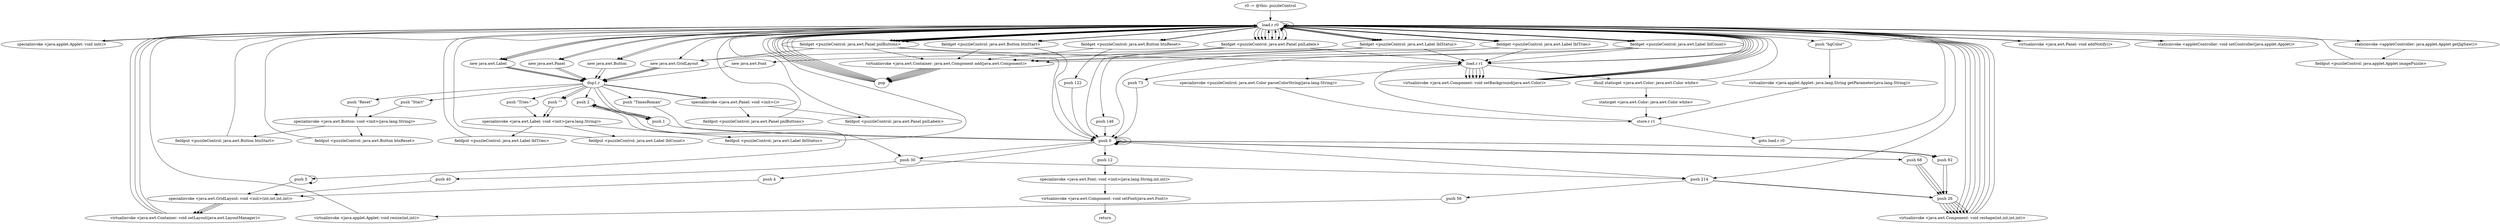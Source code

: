 digraph "" {
    "r0 := @this: puzzleControl"
    "load.r r0"
    "r0 := @this: puzzleControl"->"load.r r0";
    "specialinvoke <java.applet.Applet: void init()>"
    "load.r r0"->"specialinvoke <java.applet.Applet: void init()>";
    "specialinvoke <java.applet.Applet: void init()>"->"load.r r0";
    "new java.awt.GridLayout"
    "load.r r0"->"new java.awt.GridLayout";
    "dup1.r"
    "new java.awt.GridLayout"->"dup1.r";
    "push 2"
    "dup1.r"->"push 2";
    "push 1"
    "push 2"->"push 1";
    "push 0"
    "push 1"->"push 0";
    "push 4"
    "push 0"->"push 4";
    "specialinvoke <java.awt.GridLayout: void <init>(int,int,int,int)>"
    "push 4"->"specialinvoke <java.awt.GridLayout: void <init>(int,int,int,int)>";
    "virtualinvoke <java.awt.Container: void setLayout(java.awt.LayoutManager)>"
    "specialinvoke <java.awt.GridLayout: void <init>(int,int,int,int)>"->"virtualinvoke <java.awt.Container: void setLayout(java.awt.LayoutManager)>";
    "virtualinvoke <java.awt.Container: void setLayout(java.awt.LayoutManager)>"->"load.r r0";
    "virtualinvoke <java.awt.Panel: void addNotify()>"
    "load.r r0"->"virtualinvoke <java.awt.Panel: void addNotify()>";
    "virtualinvoke <java.awt.Panel: void addNotify()>"->"load.r r0";
    "push 214"
    "load.r r0"->"push 214";
    "push 56"
    "push 214"->"push 56";
    "virtualinvoke <java.applet.Applet: void resize(int,int)>"
    "push 56"->"virtualinvoke <java.applet.Applet: void resize(int,int)>";
    "virtualinvoke <java.applet.Applet: void resize(int,int)>"->"load.r r0";
    "new java.awt.Panel"
    "load.r r0"->"new java.awt.Panel";
    "new java.awt.Panel"->"dup1.r";
    "specialinvoke <java.awt.Panel: void <init>()>"
    "dup1.r"->"specialinvoke <java.awt.Panel: void <init>()>";
    "fieldput <puzzleControl: java.awt.Panel pnlButtons>"
    "specialinvoke <java.awt.Panel: void <init>()>"->"fieldput <puzzleControl: java.awt.Panel pnlButtons>";
    "fieldput <puzzleControl: java.awt.Panel pnlButtons>"->"load.r r0";
    "fieldget <puzzleControl: java.awt.Panel pnlButtons>"
    "load.r r0"->"fieldget <puzzleControl: java.awt.Panel pnlButtons>";
    "fieldget <puzzleControl: java.awt.Panel pnlButtons>"->"new java.awt.GridLayout";
    "new java.awt.GridLayout"->"dup1.r";
    "dup1.r"->"push 1";
    "push 1"->"push 2";
    "push 30"
    "push 2"->"push 30";
    "push 40"
    "push 30"->"push 40";
    "push 40"->"specialinvoke <java.awt.GridLayout: void <init>(int,int,int,int)>";
    "specialinvoke <java.awt.GridLayout: void <init>(int,int,int,int)>"->"virtualinvoke <java.awt.Container: void setLayout(java.awt.LayoutManager)>";
    "virtualinvoke <java.awt.Container: void setLayout(java.awt.LayoutManager)>"->"load.r r0";
    "load.r r0"->"fieldget <puzzleControl: java.awt.Panel pnlButtons>";
    "fieldget <puzzleControl: java.awt.Panel pnlButtons>"->"push 0";
    "push 0"->"push 0";
    "push 0"->"push 214";
    "push 26"
    "push 214"->"push 26";
    "virtualinvoke <java.awt.Component: void reshape(int,int,int,int)>"
    "push 26"->"virtualinvoke <java.awt.Component: void reshape(int,int,int,int)>";
    "virtualinvoke <java.awt.Component: void reshape(int,int,int,int)>"->"load.r r0";
    "load.r r0"->"load.r r0";
    "load.r r0"->"fieldget <puzzleControl: java.awt.Panel pnlButtons>";
    "virtualinvoke <java.awt.Container: java.awt.Component add(java.awt.Component)>"
    "fieldget <puzzleControl: java.awt.Panel pnlButtons>"->"virtualinvoke <java.awt.Container: java.awt.Component add(java.awt.Component)>";
    "pop"
    "virtualinvoke <java.awt.Container: java.awt.Component add(java.awt.Component)>"->"pop";
    "pop"->"load.r r0";
    "new java.awt.Button"
    "load.r r0"->"new java.awt.Button";
    "new java.awt.Button"->"dup1.r";
    "push \"Start\""
    "dup1.r"->"push \"Start\"";
    "specialinvoke <java.awt.Button: void <init>(java.lang.String)>"
    "push \"Start\""->"specialinvoke <java.awt.Button: void <init>(java.lang.String)>";
    "fieldput <puzzleControl: java.awt.Button btnStart>"
    "specialinvoke <java.awt.Button: void <init>(java.lang.String)>"->"fieldput <puzzleControl: java.awt.Button btnStart>";
    "fieldput <puzzleControl: java.awt.Button btnStart>"->"load.r r0";
    "fieldget <puzzleControl: java.awt.Button btnStart>"
    "load.r r0"->"fieldget <puzzleControl: java.awt.Button btnStart>";
    "fieldget <puzzleControl: java.awt.Button btnStart>"->"push 0";
    "push 0"->"push 0";
    "push 92"
    "push 0"->"push 92";
    "push 92"->"push 26";
    "push 26"->"virtualinvoke <java.awt.Component: void reshape(int,int,int,int)>";
    "virtualinvoke <java.awt.Component: void reshape(int,int,int,int)>"->"load.r r0";
    "load.r r0"->"fieldget <puzzleControl: java.awt.Panel pnlButtons>";
    "fieldget <puzzleControl: java.awt.Panel pnlButtons>"->"load.r r0";
    "load.r r0"->"fieldget <puzzleControl: java.awt.Button btnStart>";
    "fieldget <puzzleControl: java.awt.Button btnStart>"->"virtualinvoke <java.awt.Container: java.awt.Component add(java.awt.Component)>";
    "virtualinvoke <java.awt.Container: java.awt.Component add(java.awt.Component)>"->"pop";
    "pop"->"load.r r0";
    "load.r r0"->"new java.awt.Button";
    "new java.awt.Button"->"dup1.r";
    "push \"Reset\""
    "dup1.r"->"push \"Reset\"";
    "push \"Reset\""->"specialinvoke <java.awt.Button: void <init>(java.lang.String)>";
    "fieldput <puzzleControl: java.awt.Button btnReset>"
    "specialinvoke <java.awt.Button: void <init>(java.lang.String)>"->"fieldput <puzzleControl: java.awt.Button btnReset>";
    "fieldput <puzzleControl: java.awt.Button btnReset>"->"load.r r0";
    "fieldget <puzzleControl: java.awt.Button btnReset>"
    "load.r r0"->"fieldget <puzzleControl: java.awt.Button btnReset>";
    "push 122"
    "fieldget <puzzleControl: java.awt.Button btnReset>"->"push 122";
    "push 122"->"push 0";
    "push 0"->"push 92";
    "push 92"->"push 26";
    "push 26"->"virtualinvoke <java.awt.Component: void reshape(int,int,int,int)>";
    "virtualinvoke <java.awt.Component: void reshape(int,int,int,int)>"->"load.r r0";
    "load.r r0"->"fieldget <puzzleControl: java.awt.Panel pnlButtons>";
    "fieldget <puzzleControl: java.awt.Panel pnlButtons>"->"load.r r0";
    "load.r r0"->"fieldget <puzzleControl: java.awt.Button btnReset>";
    "fieldget <puzzleControl: java.awt.Button btnReset>"->"virtualinvoke <java.awt.Container: java.awt.Component add(java.awt.Component)>";
    "virtualinvoke <java.awt.Container: java.awt.Component add(java.awt.Component)>"->"pop";
    "pop"->"load.r r0";
    "load.r r0"->"new java.awt.Panel";
    "new java.awt.Panel"->"dup1.r";
    "dup1.r"->"specialinvoke <java.awt.Panel: void <init>()>";
    "fieldput <puzzleControl: java.awt.Panel pnlLabels>"
    "specialinvoke <java.awt.Panel: void <init>()>"->"fieldput <puzzleControl: java.awt.Panel pnlLabels>";
    "fieldput <puzzleControl: java.awt.Panel pnlLabels>"->"load.r r0";
    "fieldget <puzzleControl: java.awt.Panel pnlLabels>"
    "load.r r0"->"fieldget <puzzleControl: java.awt.Panel pnlLabels>";
    "fieldget <puzzleControl: java.awt.Panel pnlLabels>"->"new java.awt.GridLayout";
    "new java.awt.GridLayout"->"dup1.r";
    "dup1.r"->"push 1";
    "push 1"->"push 2";
    "push 5"
    "push 2"->"push 5";
    "push 5"->"push 5";
    "push 5"->"specialinvoke <java.awt.GridLayout: void <init>(int,int,int,int)>";
    "specialinvoke <java.awt.GridLayout: void <init>(int,int,int,int)>"->"virtualinvoke <java.awt.Container: void setLayout(java.awt.LayoutManager)>";
    "virtualinvoke <java.awt.Container: void setLayout(java.awt.LayoutManager)>"->"load.r r0";
    "load.r r0"->"fieldget <puzzleControl: java.awt.Panel pnlLabels>";
    "fieldget <puzzleControl: java.awt.Panel pnlLabels>"->"push 0";
    "push 0"->"push 30";
    "push 30"->"push 214";
    "push 214"->"push 26";
    "push 26"->"virtualinvoke <java.awt.Component: void reshape(int,int,int,int)>";
    "virtualinvoke <java.awt.Component: void reshape(int,int,int,int)>"->"load.r r0";
    "load.r r0"->"load.r r0";
    "load.r r0"->"fieldget <puzzleControl: java.awt.Panel pnlLabels>";
    "fieldget <puzzleControl: java.awt.Panel pnlLabels>"->"virtualinvoke <java.awt.Container: java.awt.Component add(java.awt.Component)>";
    "virtualinvoke <java.awt.Container: java.awt.Component add(java.awt.Component)>"->"pop";
    "pop"->"load.r r0";
    "new java.awt.Label"
    "load.r r0"->"new java.awt.Label";
    "new java.awt.Label"->"dup1.r";
    "push \"Tries:\""
    "dup1.r"->"push \"Tries:\"";
    "specialinvoke <java.awt.Label: void <init>(java.lang.String)>"
    "push \"Tries:\""->"specialinvoke <java.awt.Label: void <init>(java.lang.String)>";
    "fieldput <puzzleControl: java.awt.Label lblTries>"
    "specialinvoke <java.awt.Label: void <init>(java.lang.String)>"->"fieldput <puzzleControl: java.awt.Label lblTries>";
    "fieldput <puzzleControl: java.awt.Label lblTries>"->"load.r r0";
    "fieldget <puzzleControl: java.awt.Label lblTries>"
    "load.r r0"->"fieldget <puzzleControl: java.awt.Label lblTries>";
    "fieldget <puzzleControl: java.awt.Label lblTries>"->"push 0";
    "push 0"->"push 0";
    "push 68"
    "push 0"->"push 68";
    "push 68"->"push 26";
    "push 26"->"virtualinvoke <java.awt.Component: void reshape(int,int,int,int)>";
    "virtualinvoke <java.awt.Component: void reshape(int,int,int,int)>"->"load.r r0";
    "load.r r0"->"fieldget <puzzleControl: java.awt.Panel pnlLabels>";
    "fieldget <puzzleControl: java.awt.Panel pnlLabels>"->"load.r r0";
    "load.r r0"->"fieldget <puzzleControl: java.awt.Label lblTries>";
    "fieldget <puzzleControl: java.awt.Label lblTries>"->"virtualinvoke <java.awt.Container: java.awt.Component add(java.awt.Component)>";
    "virtualinvoke <java.awt.Container: java.awt.Component add(java.awt.Component)>"->"pop";
    "pop"->"load.r r0";
    "load.r r0"->"new java.awt.Label";
    "new java.awt.Label"->"dup1.r";
    "push \"\""
    "dup1.r"->"push \"\"";
    "push \"\""->"specialinvoke <java.awt.Label: void <init>(java.lang.String)>";
    "fieldput <puzzleControl: java.awt.Label lblCount>"
    "specialinvoke <java.awt.Label: void <init>(java.lang.String)>"->"fieldput <puzzleControl: java.awt.Label lblCount>";
    "fieldput <puzzleControl: java.awt.Label lblCount>"->"load.r r0";
    "fieldget <puzzleControl: java.awt.Label lblCount>"
    "load.r r0"->"fieldget <puzzleControl: java.awt.Label lblCount>";
    "push 73"
    "fieldget <puzzleControl: java.awt.Label lblCount>"->"push 73";
    "push 73"->"push 0";
    "push 0"->"push 68";
    "push 68"->"push 26";
    "push 26"->"virtualinvoke <java.awt.Component: void reshape(int,int,int,int)>";
    "virtualinvoke <java.awt.Component: void reshape(int,int,int,int)>"->"load.r r0";
    "load.r r0"->"fieldget <puzzleControl: java.awt.Panel pnlLabels>";
    "fieldget <puzzleControl: java.awt.Panel pnlLabels>"->"load.r r0";
    "load.r r0"->"fieldget <puzzleControl: java.awt.Label lblCount>";
    "fieldget <puzzleControl: java.awt.Label lblCount>"->"virtualinvoke <java.awt.Container: java.awt.Component add(java.awt.Component)>";
    "virtualinvoke <java.awt.Container: java.awt.Component add(java.awt.Component)>"->"pop";
    "pop"->"load.r r0";
    "load.r r0"->"new java.awt.Label";
    "new java.awt.Label"->"dup1.r";
    "dup1.r"->"push \"\"";
    "push \"\""->"specialinvoke <java.awt.Label: void <init>(java.lang.String)>";
    "fieldput <puzzleControl: java.awt.Label lblStatus>"
    "specialinvoke <java.awt.Label: void <init>(java.lang.String)>"->"fieldput <puzzleControl: java.awt.Label lblStatus>";
    "fieldput <puzzleControl: java.awt.Label lblStatus>"->"load.r r0";
    "fieldget <puzzleControl: java.awt.Label lblStatus>"
    "load.r r0"->"fieldget <puzzleControl: java.awt.Label lblStatus>";
    "push 146"
    "fieldget <puzzleControl: java.awt.Label lblStatus>"->"push 146";
    "push 146"->"push 0";
    "push 0"->"push 68";
    "push 68"->"push 26";
    "push 26"->"virtualinvoke <java.awt.Component: void reshape(int,int,int,int)>";
    "virtualinvoke <java.awt.Component: void reshape(int,int,int,int)>"->"load.r r0";
    "load.r r0"->"fieldget <puzzleControl: java.awt.Panel pnlLabels>";
    "fieldget <puzzleControl: java.awt.Panel pnlLabels>"->"load.r r0";
    "load.r r0"->"fieldget <puzzleControl: java.awt.Label lblStatus>";
    "fieldget <puzzleControl: java.awt.Label lblStatus>"->"virtualinvoke <java.awt.Container: java.awt.Component add(java.awt.Component)>";
    "virtualinvoke <java.awt.Container: java.awt.Component add(java.awt.Component)>"->"pop";
    "pop"->"load.r r0";
    "staticinvoke <appletController: void setController(java.applet.Applet)>"
    "load.r r0"->"staticinvoke <appletController: void setController(java.applet.Applet)>";
    "staticinvoke <appletController: void setController(java.applet.Applet)>"->"load.r r0";
    "staticinvoke <appletController: java.applet.Applet getJigSaw()>"
    "load.r r0"->"staticinvoke <appletController: java.applet.Applet getJigSaw()>";
    "fieldput <puzzleControl: java.applet.Applet imagePuzzle>"
    "staticinvoke <appletController: java.applet.Applet getJigSaw()>"->"fieldput <puzzleControl: java.applet.Applet imagePuzzle>";
    "fieldput <puzzleControl: java.applet.Applet imagePuzzle>"->"load.r r0";
    "push \"bgColor\""
    "load.r r0"->"push \"bgColor\"";
    "virtualinvoke <java.applet.Applet: java.lang.String getParameter(java.lang.String)>"
    "push \"bgColor\""->"virtualinvoke <java.applet.Applet: java.lang.String getParameter(java.lang.String)>";
    "store.r r1"
    "virtualinvoke <java.applet.Applet: java.lang.String getParameter(java.lang.String)>"->"store.r r1";
    "load.r r1"
    "store.r r1"->"load.r r1";
    "ifnull staticget <java.awt.Color: java.awt.Color white>"
    "load.r r1"->"ifnull staticget <java.awt.Color: java.awt.Color white>";
    "ifnull staticget <java.awt.Color: java.awt.Color white>"->"load.r r0";
    "load.r r0"->"load.r r1";
    "specialinvoke <puzzleControl: java.awt.Color parseColorString(java.lang.String)>"
    "load.r r1"->"specialinvoke <puzzleControl: java.awt.Color parseColorString(java.lang.String)>";
    "specialinvoke <puzzleControl: java.awt.Color parseColorString(java.lang.String)>"->"store.r r1";
    "goto load.r r0"
    "store.r r1"->"goto load.r r0";
    "goto load.r r0"->"load.r r0";
    "load.r r0"->"fieldget <puzzleControl: java.awt.Label lblStatus>";
    "fieldget <puzzleControl: java.awt.Label lblStatus>"->"load.r r1";
    "virtualinvoke <java.awt.Component: void setBackground(java.awt.Color)>"
    "load.r r1"->"virtualinvoke <java.awt.Component: void setBackground(java.awt.Color)>";
    "virtualinvoke <java.awt.Component: void setBackground(java.awt.Color)>"->"load.r r0";
    "load.r r0"->"fieldget <puzzleControl: java.awt.Label lblTries>";
    "fieldget <puzzleControl: java.awt.Label lblTries>"->"load.r r1";
    "load.r r1"->"virtualinvoke <java.awt.Component: void setBackground(java.awt.Color)>";
    "virtualinvoke <java.awt.Component: void setBackground(java.awt.Color)>"->"load.r r0";
    "load.r r0"->"fieldget <puzzleControl: java.awt.Label lblCount>";
    "fieldget <puzzleControl: java.awt.Label lblCount>"->"load.r r1";
    "load.r r1"->"virtualinvoke <java.awt.Component: void setBackground(java.awt.Color)>";
    "virtualinvoke <java.awt.Component: void setBackground(java.awt.Color)>"->"load.r r0";
    "load.r r0"->"fieldget <puzzleControl: java.awt.Panel pnlButtons>";
    "fieldget <puzzleControl: java.awt.Panel pnlButtons>"->"load.r r1";
    "load.r r1"->"virtualinvoke <java.awt.Component: void setBackground(java.awt.Color)>";
    "virtualinvoke <java.awt.Component: void setBackground(java.awt.Color)>"->"load.r r0";
    "load.r r0"->"fieldget <puzzleControl: java.awt.Panel pnlLabels>";
    "fieldget <puzzleControl: java.awt.Panel pnlLabels>"->"load.r r1";
    "load.r r1"->"virtualinvoke <java.awt.Component: void setBackground(java.awt.Color)>";
    "virtualinvoke <java.awt.Component: void setBackground(java.awt.Color)>"->"load.r r0";
    "load.r r0"->"load.r r1";
    "load.r r1"->"virtualinvoke <java.awt.Component: void setBackground(java.awt.Color)>";
    "virtualinvoke <java.awt.Component: void setBackground(java.awt.Color)>"->"load.r r0";
    "load.r r0"->"fieldget <puzzleControl: java.awt.Label lblStatus>";
    "new java.awt.Font"
    "fieldget <puzzleControl: java.awt.Label lblStatus>"->"new java.awt.Font";
    "new java.awt.Font"->"dup1.r";
    "push \"TimesRoman\""
    "dup1.r"->"push \"TimesRoman\"";
    "push \"TimesRoman\""->"push 0";
    "push 12"
    "push 0"->"push 12";
    "specialinvoke <java.awt.Font: void <init>(java.lang.String,int,int)>"
    "push 12"->"specialinvoke <java.awt.Font: void <init>(java.lang.String,int,int)>";
    "virtualinvoke <java.awt.Component: void setFont(java.awt.Font)>"
    "specialinvoke <java.awt.Font: void <init>(java.lang.String,int,int)>"->"virtualinvoke <java.awt.Component: void setFont(java.awt.Font)>";
    "return"
    "virtualinvoke <java.awt.Component: void setFont(java.awt.Font)>"->"return";
    "staticget <java.awt.Color: java.awt.Color white>"
    "ifnull staticget <java.awt.Color: java.awt.Color white>"->"staticget <java.awt.Color: java.awt.Color white>";
    "staticget <java.awt.Color: java.awt.Color white>"->"store.r r1";
}
